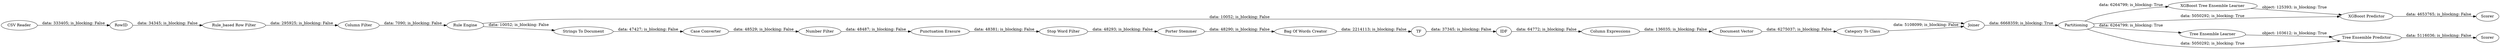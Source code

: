 digraph {
	"-2825408269531472657_24" [label="XGBoost Tree Ensemble Learner"]
	"-2825408269531472657_22" [label="Tree Ensemble Predictor"]
	"-2825408269531472657_3" [label="Rule Engine"]
	"-2825408269531472657_2" [label="Rule_based Row Filter"]
	"-2825408269531472657_13" [label="Bag Of Words Creator"]
	"-2825408269531472657_15" [label=IDF]
	"-2825408269531472657_8" [label="Case Converter"]
	"-2825408269531472657_19" [label=Joiner]
	"-2825408269531472657_5" [label="Column Filter"]
	"-2825408269531472657_6" [label="Strings To Document"]
	"-2825408269531472657_11" [label="Stop Word Filter"]
	"-2825408269531472657_25" [label="XGBoost Predictor"]
	"-2825408269531472657_17" [label="Document Vector"]
	"-2825408269531472657_12" [label="Porter Stemmer"]
	"-2825408269531472657_9" [label="Number Filter"]
	"-2825408269531472657_26" [label=Scorer]
	"-2825408269531472657_20" [label=Partitioning]
	"-2825408269531472657_14" [label=TF]
	"-2825408269531472657_7" [label=RowID]
	"-2825408269531472657_10" [label="Punctuation Erasure"]
	"-2825408269531472657_18" [label="Category To Class"]
	"-2825408269531472657_21" [label="Tree Ensemble Learner"]
	"-2825408269531472657_16" [label="Column Expressions"]
	"-2825408269531472657_23" [label=Scorer]
	"-2825408269531472657_1" [label="CSV Reader"]
	"-2825408269531472657_9" -> "-2825408269531472657_10" [label="data: 48487; is_blocking: False"]
	"-2825408269531472657_20" -> "-2825408269531472657_24" [label="data: 6264799; is_blocking: True"]
	"-2825408269531472657_7" -> "-2825408269531472657_2" [label="data: 34345; is_blocking: False"]
	"-2825408269531472657_12" -> "-2825408269531472657_13" [label="data: 48290; is_blocking: False"]
	"-2825408269531472657_10" -> "-2825408269531472657_11" [label="data: 48381; is_blocking: False"]
	"-2825408269531472657_25" -> "-2825408269531472657_26" [label="data: 4653765; is_blocking: False"]
	"-2825408269531472657_16" -> "-2825408269531472657_17" [label="data: 136035; is_blocking: False"]
	"-2825408269531472657_6" -> "-2825408269531472657_8" [label="data: 47427; is_blocking: False"]
	"-2825408269531472657_24" -> "-2825408269531472657_25" [label="object: 125393; is_blocking: True"]
	"-2825408269531472657_3" -> "-2825408269531472657_6" [label="data: 10052; is_blocking: False"]
	"-2825408269531472657_2" -> "-2825408269531472657_5" [label="data: 295925; is_blocking: False"]
	"-2825408269531472657_15" -> "-2825408269531472657_16" [label="data: 64772; is_blocking: False"]
	"-2825408269531472657_19" -> "-2825408269531472657_20" [label="data: 6668359; is_blocking: True"]
	"-2825408269531472657_17" -> "-2825408269531472657_18" [label="data: 6275037; is_blocking: False"]
	"-2825408269531472657_13" -> "-2825408269531472657_14" [label="data: 2214113; is_blocking: False"]
	"-2825408269531472657_5" -> "-2825408269531472657_3" [label="data: 7090; is_blocking: False"]
	"-2825408269531472657_18" -> "-2825408269531472657_19" [label="data: 5108099; is_blocking: False"]
	"-2825408269531472657_21" -> "-2825408269531472657_22" [label="object: 103612; is_blocking: True"]
	"-2825408269531472657_20" -> "-2825408269531472657_25" [label="data: 5050292; is_blocking: True"]
	"-2825408269531472657_11" -> "-2825408269531472657_12" [label="data: 48293; is_blocking: False"]
	"-2825408269531472657_14" -> "-2825408269531472657_15" [label="data: 37345; is_blocking: False"]
	"-2825408269531472657_22" -> "-2825408269531472657_23" [label="data: 5116036; is_blocking: False"]
	"-2825408269531472657_20" -> "-2825408269531472657_21" [label="data: 6264799; is_blocking: True"]
	"-2825408269531472657_3" -> "-2825408269531472657_19" [label="data: 10052; is_blocking: False"]
	"-2825408269531472657_8" -> "-2825408269531472657_9" [label="data: 48529; is_blocking: False"]
	"-2825408269531472657_1" -> "-2825408269531472657_7" [label="data: 333405; is_blocking: False"]
	"-2825408269531472657_20" -> "-2825408269531472657_22" [label="data: 5050292; is_blocking: True"]
	rankdir=LR
}
